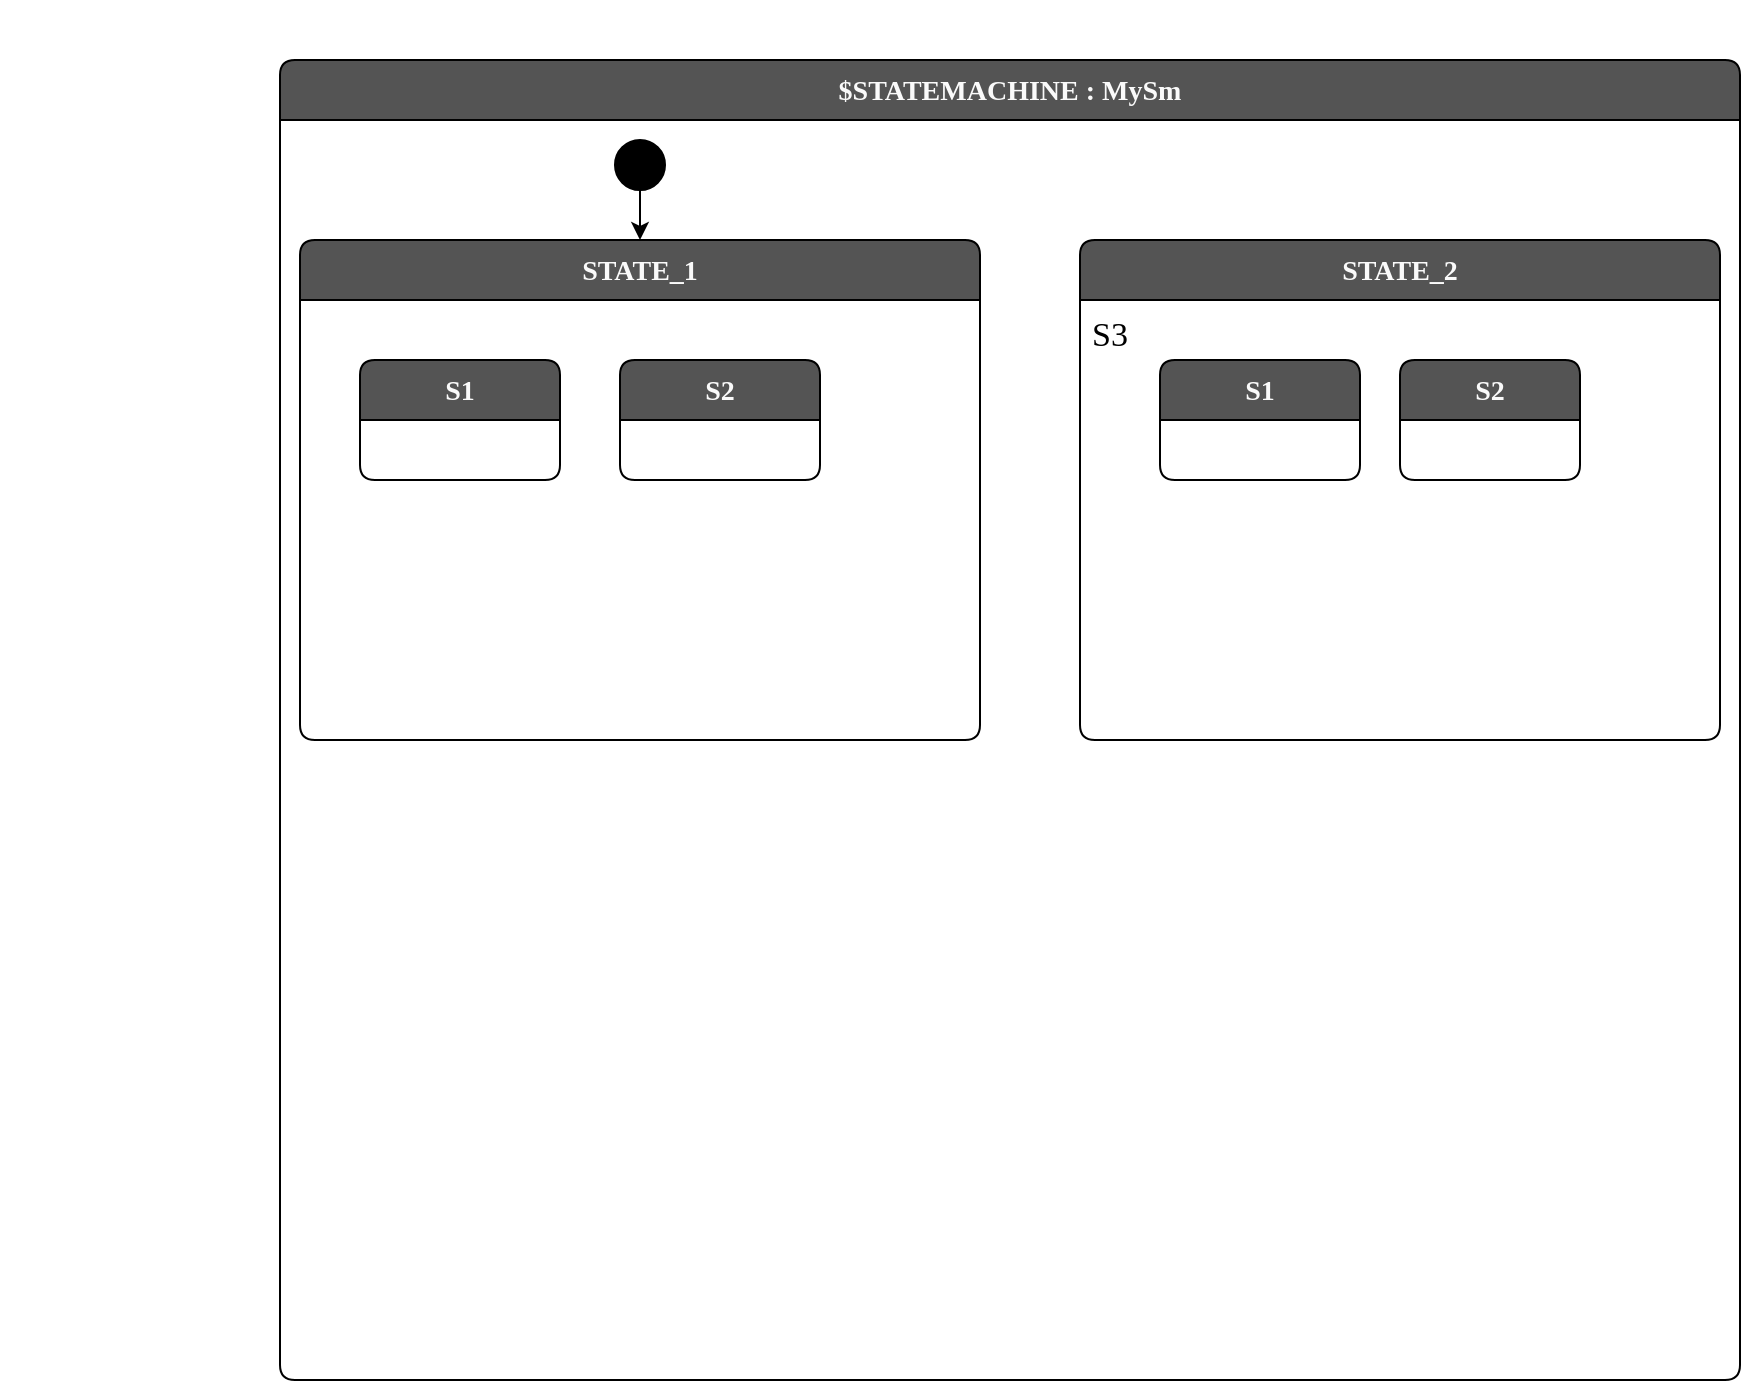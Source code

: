 <mxfile>
    <diagram id="PfKkqmUgyac_fLeVSRue" name="Page-1">
        <mxGraphModel dx="1504" dy="792" grid="1" gridSize="10" guides="1" tooltips="1" connect="1" arrows="1" fold="1" page="0" pageScale="1" pageWidth="850" pageHeight="1100" math="0" shadow="0">
            <root>
                <mxCell id="0"/>
                <mxCell id="1" parent="0"/>
                <mxCell id="24" value="&lt;div style=&quot;color: rgb(212, 212, 212); background-color: rgb(30, 30, 30); font-family: Consolas, &amp;quot;Courier New&amp;quot;, monospace; font-weight: normal; font-size: 14px; line-height: 19px;&quot;&gt;&lt;br&gt;&lt;/div&gt;" style="text;whiteSpace=wrap;html=1;" parent="1" vertex="1">
                    <mxGeometry x="10" y="10" width="30" height="40" as="geometry"/>
                </mxCell>
                <mxCell id="25" value="$STATEMACHINE : MySm" style="shape=swimlane;rotatable=0;align=center;verticalAlign=top;fontFamily=Lucida Console;startSize=30;fontSize=14;fontStyle=1;fontColor=#FAFAFA;fillColor=#545454;swimlaneFillColor=default;rounded=1;arcSize=15;absoluteArcSize=1;" parent="1" vertex="1">
                    <mxGeometry x="150" y="40" width="730" height="660" as="geometry"/>
                </mxCell>
                <mxCell id="26" value=" " style="fontFamily=Lucida Console;align=left;verticalAlign=top;fillColor=none;gradientColor=none;strokeColor=none;rounded=0;spacingLeft=4;resizable=0;movable=0;deletable=0;rotatable=0;autosize=1;" parent="25" vertex="1" connectable="0">
                    <mxGeometry y="30" width="30" height="20" as="geometry"/>
                </mxCell>
                <mxCell id="32" parent="25" source="27" target="28" edge="1">
                    <mxGeometry relative="1" as="geometry"/>
                </mxCell>
                <mxCell id="27" value="$initial_state" style="shape=ellipse;aspect=fixed;fillColor=#000000;resizable=0;rotatable=0;noLabel=1;" parent="25" vertex="1">
                    <mxGeometry x="167.5" y="40" width="25" height="25" as="geometry"/>
                </mxCell>
                <mxCell id="28" value="STATE_1" style="shape=swimlane;rotatable=0;align=center;verticalAlign=top;fontFamily=Lucida Console;startSize=30;fontSize=14;fontStyle=1;fontColor=#FAFAFA;fillColor=#545454;swimlaneFillColor=default;rounded=1;arcSize=15;absoluteArcSize=1;" parent="25" vertex="1">
                    <mxGeometry x="10" y="90" width="340" height="250" as="geometry"/>
                </mxCell>
                <mxCell id="29" value="" style="fontFamily=Lucida Console;align=left;verticalAlign=top;fillColor=none;gradientColor=none;strokeColor=none;rounded=0;spacingLeft=4;resizable=0;movable=0;deletable=0;rotatable=0;autosize=1;" parent="28" vertex="1" connectable="0">
                    <mxGeometry y="30" width="50" height="40" as="geometry"/>
                </mxCell>
                <mxCell id="46" value="S2" style="shape=swimlane;rotatable=0;align=center;verticalAlign=top;fontFamily=Lucida Console;startSize=30;fontSize=14;fontStyle=1;fontColor=#FAFAFA;fillColor=#545454;swimlaneFillColor=default;rounded=1;arcSize=15;absoluteArcSize=1;" parent="28" vertex="1">
                    <mxGeometry x="160" y="60" width="100" height="60" as="geometry"/>
                </mxCell>
                <mxCell id="47" value="" style="fontFamily=Lucida Console;align=left;verticalAlign=top;fillColor=none;gradientColor=none;strokeColor=none;rounded=0;spacingLeft=4;resizable=0;movable=0;deletable=0;rotatable=0;autosize=1;" parent="46" vertex="1" connectable="0">
                    <mxGeometry y="30" width="50" height="40" as="geometry"/>
                </mxCell>
                <mxCell id="49" value="S1" style="shape=swimlane;rotatable=0;align=center;verticalAlign=top;fontFamily=Lucida Console;startSize=30;fontSize=14;fontStyle=1;fontColor=#FAFAFA;fillColor=#545454;swimlaneFillColor=default;rounded=1;arcSize=15;absoluteArcSize=1;" parent="28" vertex="1">
                    <mxGeometry x="30" y="60" width="100" height="60" as="geometry"/>
                </mxCell>
                <mxCell id="50" value="" style="fontFamily=Lucida Console;align=left;verticalAlign=top;fillColor=none;gradientColor=none;strokeColor=none;rounded=0;spacingLeft=4;resizable=0;movable=0;deletable=0;rotatable=0;autosize=1;" parent="49" vertex="1" connectable="0">
                    <mxGeometry y="30" width="50" height="40" as="geometry"/>
                </mxCell>
                <mxCell id="30" value="STATE_2" style="shape=swimlane;rotatable=0;align=center;verticalAlign=top;fontFamily=Lucida Console;startSize=30;fontSize=14;fontStyle=1;fontColor=#FAFAFA;fillColor=#545454;swimlaneFillColor=default;rounded=1;arcSize=15;absoluteArcSize=1;" parent="25" vertex="1">
                    <mxGeometry x="400" y="90" width="320" height="250" as="geometry"/>
                </mxCell>
                <mxCell id="31" value="S3" style="fontFamily=Lucida Console;align=left;verticalAlign=top;fillColor=none;gradientColor=none;strokeColor=none;rounded=0;spacingLeft=4;resizable=0;movable=0;deletable=0;rotatable=0;autosize=1;fontSize=17;" parent="30" vertex="1" connectable="0">
                    <mxGeometry y="30" width="50" height="30" as="geometry"/>
                </mxCell>
                <mxCell id="38" value="S2" style="shape=swimlane;rotatable=0;align=center;verticalAlign=top;fontFamily=Lucida Console;startSize=30;fontSize=14;fontStyle=1;fontColor=#FAFAFA;fillColor=#545454;swimlaneFillColor=default;rounded=1;arcSize=15;absoluteArcSize=1;" parent="30" vertex="1">
                    <mxGeometry x="160" y="60" width="90" height="60" as="geometry"/>
                </mxCell>
                <mxCell id="39" value="" style="fontFamily=Lucida Console;align=left;verticalAlign=top;fillColor=none;gradientColor=none;strokeColor=none;rounded=0;spacingLeft=4;resizable=0;movable=0;deletable=0;rotatable=0;autosize=1;" parent="38" vertex="1" connectable="0">
                    <mxGeometry y="30" width="50" height="40" as="geometry"/>
                </mxCell>
                <mxCell id="42" value="S1" style="shape=swimlane;rotatable=0;align=center;verticalAlign=top;fontFamily=Lucida Console;startSize=30;fontSize=14;fontStyle=1;fontColor=#FAFAFA;fillColor=#545454;swimlaneFillColor=default;rounded=1;arcSize=15;absoluteArcSize=1;" parent="30" vertex="1">
                    <mxGeometry x="40" y="60" width="100" height="60" as="geometry"/>
                </mxCell>
                <mxCell id="43" value="" style="fontFamily=Lucida Console;align=left;verticalAlign=top;fillColor=none;gradientColor=none;strokeColor=none;rounded=0;spacingLeft=4;resizable=0;movable=0;deletable=0;rotatable=0;autosize=1;" parent="42" vertex="1" connectable="0">
                    <mxGeometry y="30" width="50" height="40" as="geometry"/>
                </mxCell>
            </root>
        </mxGraphModel>
    </diagram>
</mxfile>